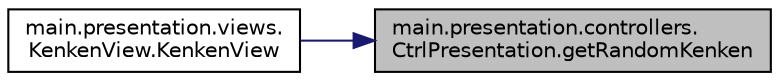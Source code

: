 digraph "main.presentation.controllers.CtrlPresentation.getRandomKenken"
{
 // INTERACTIVE_SVG=YES
 // LATEX_PDF_SIZE
  edge [fontname="Helvetica",fontsize="10",labelfontname="Helvetica",labelfontsize="10"];
  node [fontname="Helvetica",fontsize="10",shape=record];
  rankdir="RL";
  Node1 [label="main.presentation.controllers.\lCtrlPresentation.getRandomKenken",height=0.2,width=0.4,color="black", fillcolor="grey75", style="filled", fontcolor="black",tooltip=" "];
  Node1 -> Node2 [dir="back",color="midnightblue",fontsize="10",style="solid",fontname="Helvetica"];
  Node2 [label="main.presentation.views.\lKenkenView.KenkenView",height=0.2,width=0.4,color="black", fillcolor="white", style="filled",URL="$classmain_1_1presentation_1_1views_1_1KenkenView.html#a5aa2c130826decfc8d679f5e33f2737e",tooltip=" "];
}
